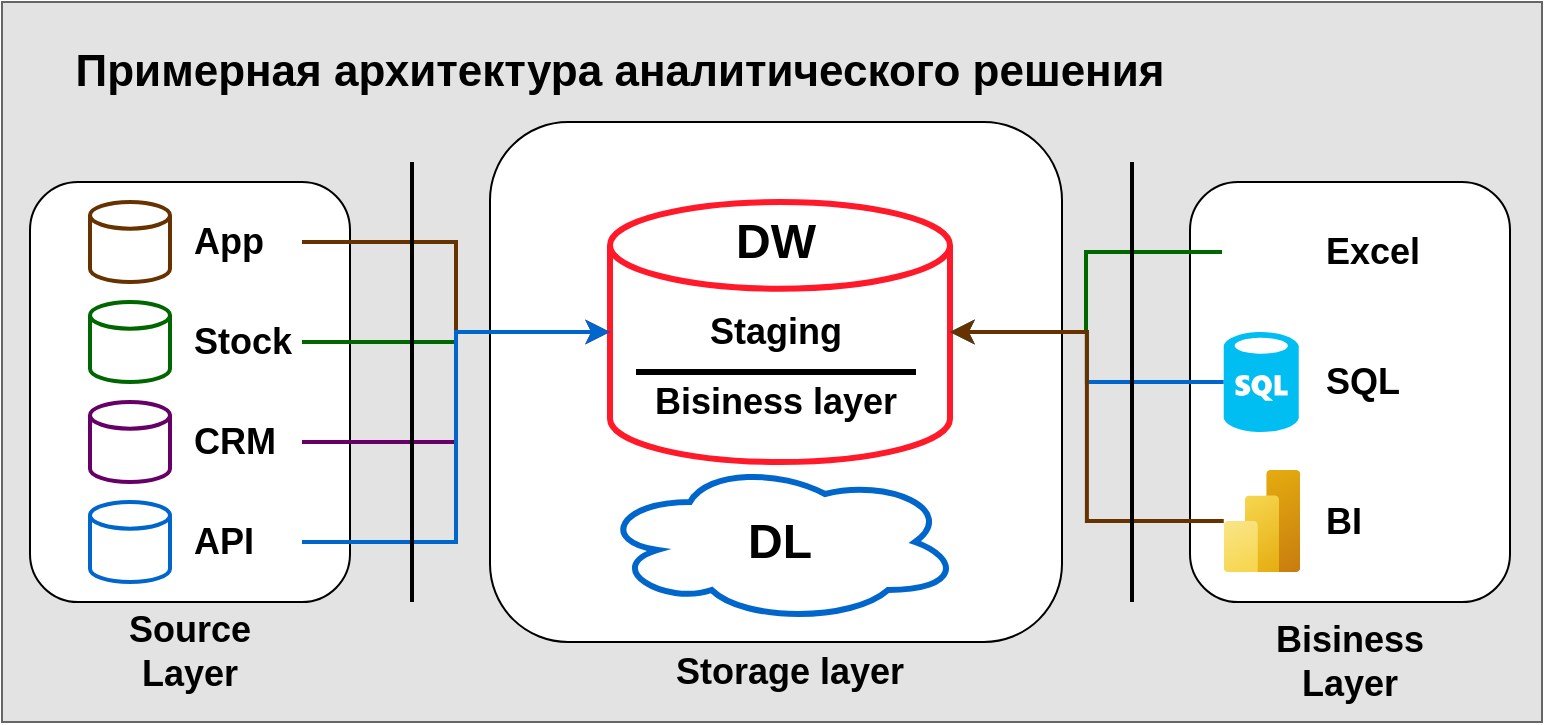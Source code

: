 <mxfile version="24.7.5">
  <diagram name="Страница — 1" id="hNXLFeZa8NEh3514LAsu">
    <mxGraphModel dx="1032" dy="618" grid="1" gridSize="10" guides="1" tooltips="1" connect="1" arrows="1" fold="1" page="1" pageScale="1" pageWidth="827" pageHeight="1169" math="0" shadow="0">
      <root>
        <mxCell id="0" />
        <mxCell id="1" parent="0" />
        <mxCell id="0AP3CNTXofGZZ-9nhlWj-21" value="" style="rounded=0;whiteSpace=wrap;html=1;fillColor=#E3E3E3;strokeColor=#666666;fontColor=#663300;" parent="1" vertex="1">
          <mxGeometry x="20" y="20" width="770" height="360" as="geometry" />
        </mxCell>
        <mxCell id="0AP3CNTXofGZZ-9nhlWj-1" value="" style="rounded=1;whiteSpace=wrap;html=1;labelBorderColor=default;" parent="1" vertex="1">
          <mxGeometry x="34" y="110" width="160" height="210" as="geometry" />
        </mxCell>
        <mxCell id="0AP3CNTXofGZZ-9nhlWj-16" value="" style="strokeWidth=2;html=1;shape=mxgraph.flowchart.database;whiteSpace=wrap;strokeColor=#660066;" parent="1" vertex="1">
          <mxGeometry x="64" y="220" width="40" height="40" as="geometry" />
        </mxCell>
        <mxCell id="0AP3CNTXofGZZ-9nhlWj-18" value="" style="strokeWidth=2;html=1;shape=mxgraph.flowchart.database;whiteSpace=wrap;strokeColor=#006600;" parent="1" vertex="1">
          <mxGeometry x="64" y="170" width="40" height="40" as="geometry" />
        </mxCell>
        <mxCell id="0AP3CNTXofGZZ-9nhlWj-19" value="" style="strokeWidth=2;html=1;shape=mxgraph.flowchart.database;whiteSpace=wrap;strokeColor=#663300;" parent="1" vertex="1">
          <mxGeometry x="64" y="120" width="40" height="40" as="geometry" />
        </mxCell>
        <mxCell id="0AP3CNTXofGZZ-9nhlWj-20" value="Source&lt;div&gt;Layer&lt;/div&gt;" style="text;html=1;align=center;verticalAlign=middle;whiteSpace=wrap;rounded=0;fontSize=18;fontStyle=1" parent="1" vertex="1">
          <mxGeometry x="64" y="320" width="100" height="50" as="geometry" />
        </mxCell>
        <mxCell id="0AP3CNTXofGZZ-9nhlWj-22" value="&lt;font style=&quot;font-size: 22px;&quot;&gt;Примерная архитектура аналитического решения&lt;/font&gt;" style="text;html=1;align=center;verticalAlign=middle;whiteSpace=wrap;rounded=0;fontSize=22;fontStyle=1" parent="1" vertex="1">
          <mxGeometry x="54" y="40" width="550" height="30" as="geometry" />
        </mxCell>
        <mxCell id="0AP3CNTXofGZZ-9nhlWj-62" style="edgeStyle=orthogonalEdgeStyle;rounded=0;orthogonalLoop=1;jettySize=auto;html=1;labelBackgroundColor=none;fontSize=14;strokeWidth=2;strokeColor=#663300;" parent="1" source="0AP3CNTXofGZZ-9nhlWj-23" target="0AP3CNTXofGZZ-9nhlWj-30" edge="1">
          <mxGeometry relative="1" as="geometry" />
        </mxCell>
        <mxCell id="0AP3CNTXofGZZ-9nhlWj-23" value="App" style="text;html=1;align=left;verticalAlign=middle;whiteSpace=wrap;rounded=0;fontSize=18;fontStyle=1" parent="1" vertex="1">
          <mxGeometry x="114" y="125" width="56" height="30" as="geometry" />
        </mxCell>
        <mxCell id="0AP3CNTXofGZZ-9nhlWj-63" style="edgeStyle=orthogonalEdgeStyle;rounded=0;orthogonalLoop=1;jettySize=auto;html=1;labelBackgroundColor=none;fontSize=14;strokeWidth=2;strokeColor=#006600;" parent="1" source="0AP3CNTXofGZZ-9nhlWj-24" target="0AP3CNTXofGZZ-9nhlWj-30" edge="1">
          <mxGeometry relative="1" as="geometry" />
        </mxCell>
        <mxCell id="0AP3CNTXofGZZ-9nhlWj-24" value="Stock" style="text;html=1;align=left;verticalAlign=middle;whiteSpace=wrap;rounded=0;fontSize=18;fontStyle=1" parent="1" vertex="1">
          <mxGeometry x="114" y="175" width="56" height="30" as="geometry" />
        </mxCell>
        <mxCell id="0AP3CNTXofGZZ-9nhlWj-25" value="CRM" style="text;html=1;align=left;verticalAlign=middle;whiteSpace=wrap;rounded=0;fontSize=18;fontStyle=1" parent="1" vertex="1">
          <mxGeometry x="114" y="225" width="56" height="30" as="geometry" />
        </mxCell>
        <mxCell id="0AP3CNTXofGZZ-9nhlWj-26" value="" style="strokeWidth=2;html=1;shape=mxgraph.flowchart.database;whiteSpace=wrap;strokeColor=#0066CC;" parent="1" vertex="1">
          <mxGeometry x="64" y="270" width="40" height="40" as="geometry" />
        </mxCell>
        <mxCell id="0AP3CNTXofGZZ-9nhlWj-27" value="API" style="text;html=1;align=left;verticalAlign=middle;whiteSpace=wrap;rounded=0;fontSize=18;fontStyle=1" parent="1" vertex="1">
          <mxGeometry x="114" y="275" width="56" height="30" as="geometry" />
        </mxCell>
        <mxCell id="0AP3CNTXofGZZ-9nhlWj-28" value="" style="rounded=1;whiteSpace=wrap;html=1;" parent="1" vertex="1">
          <mxGeometry x="264" y="80" width="286" height="260" as="geometry" />
        </mxCell>
        <mxCell id="0AP3CNTXofGZZ-9nhlWj-29" value="" style="rounded=1;whiteSpace=wrap;html=1;" parent="1" vertex="1">
          <mxGeometry x="614" y="110" width="160" height="210" as="geometry" />
        </mxCell>
        <mxCell id="0AP3CNTXofGZZ-9nhlWj-30" value="" style="strokeWidth=3;html=1;shape=mxgraph.flowchart.database;whiteSpace=wrap;strokeColor=#FF1929;" parent="1" vertex="1">
          <mxGeometry x="324" y="120" width="170" height="130" as="geometry" />
        </mxCell>
        <mxCell id="0AP3CNTXofGZZ-9nhlWj-32" value="Storage layer" style="text;html=1;align=center;verticalAlign=middle;whiteSpace=wrap;rounded=0;fontSize=18;fontStyle=1" parent="1" vertex="1">
          <mxGeometry x="347" y="340" width="134" height="30" as="geometry" />
        </mxCell>
        <mxCell id="0AP3CNTXofGZZ-9nhlWj-34" value="" style="ellipse;shape=cloud;whiteSpace=wrap;html=1;strokeWidth=3;strokeColor=#0066CC;" parent="1" vertex="1">
          <mxGeometry x="319" y="250" width="180" height="80" as="geometry" />
        </mxCell>
        <mxCell id="0AP3CNTXofGZZ-9nhlWj-35" value="DL" style="text;html=1;align=center;verticalAlign=middle;whiteSpace=wrap;rounded=0;fontSize=24;fontStyle=1" parent="1" vertex="1">
          <mxGeometry x="369" y="275" width="80" height="30" as="geometry" />
        </mxCell>
        <mxCell id="0AP3CNTXofGZZ-9nhlWj-36" value="DW" style="text;html=1;align=center;verticalAlign=middle;whiteSpace=wrap;rounded=0;fontSize=24;fontStyle=1" parent="1" vertex="1">
          <mxGeometry x="367" y="125" width="80" height="30" as="geometry" />
        </mxCell>
        <mxCell id="0AP3CNTXofGZZ-9nhlWj-37" value="Staging" style="text;html=1;align=center;verticalAlign=middle;whiteSpace=wrap;rounded=0;fontSize=18;fontStyle=1" parent="1" vertex="1">
          <mxGeometry x="367" y="170" width="80" height="30" as="geometry" />
        </mxCell>
        <mxCell id="0AP3CNTXofGZZ-9nhlWj-38" value="Bisiness layer" style="text;html=1;align=center;verticalAlign=middle;whiteSpace=wrap;rounded=0;fontSize=18;fontStyle=1" parent="1" vertex="1">
          <mxGeometry x="337" y="205" width="140" height="30" as="geometry" />
        </mxCell>
        <mxCell id="0AP3CNTXofGZZ-9nhlWj-39" value="" style="endArrow=none;html=1;rounded=0;entryX=1;entryY=0;entryDx=0;entryDy=0;exitX=0;exitY=0;exitDx=0;exitDy=0;strokeWidth=3;" parent="1" source="0AP3CNTXofGZZ-9nhlWj-38" target="0AP3CNTXofGZZ-9nhlWj-38" edge="1">
          <mxGeometry width="50" height="50" relative="1" as="geometry">
            <mxPoint x="420" y="220" as="sourcePoint" />
            <mxPoint x="470" y="170" as="targetPoint" />
          </mxGeometry>
        </mxCell>
        <mxCell id="0AP3CNTXofGZZ-9nhlWj-40" value="Bisiness&lt;div&gt;Layer&lt;/div&gt;" style="text;html=1;align=center;verticalAlign=middle;whiteSpace=wrap;rounded=0;fontSize=18;fontStyle=1" parent="1" vertex="1">
          <mxGeometry x="619" y="330" width="150" height="40" as="geometry" />
        </mxCell>
        <mxCell id="0AP3CNTXofGZZ-9nhlWj-54" style="edgeStyle=orthogonalEdgeStyle;rounded=0;orthogonalLoop=1;jettySize=auto;html=1;strokeWidth=2;strokeColor=#006600;" parent="1" source="0AP3CNTXofGZZ-9nhlWj-41" target="0AP3CNTXofGZZ-9nhlWj-30" edge="1">
          <mxGeometry relative="1" as="geometry" />
        </mxCell>
        <mxCell id="0AP3CNTXofGZZ-9nhlWj-41" value="" style="shape=image;html=1;verticalAlign=top;verticalLabelPosition=bottom;labelBackgroundColor=#ffffff;imageAspect=0;aspect=fixed;image=https://cdn3.iconfinder.com/data/icons/document-icons-2/30/647702-excel-128.png" parent="1" vertex="1">
          <mxGeometry x="630" y="125" width="40" height="40" as="geometry" />
        </mxCell>
        <mxCell id="0AP3CNTXofGZZ-9nhlWj-53" style="edgeStyle=orthogonalEdgeStyle;rounded=0;orthogonalLoop=1;jettySize=auto;html=1;strokeWidth=2;strokeColor=#0066CC;" parent="1" source="0AP3CNTXofGZZ-9nhlWj-42" target="0AP3CNTXofGZZ-9nhlWj-30" edge="1">
          <mxGeometry relative="1" as="geometry" />
        </mxCell>
        <mxCell id="0AP3CNTXofGZZ-9nhlWj-42" value="" style="verticalLabelPosition=bottom;html=1;verticalAlign=top;align=center;strokeColor=none;fillColor=#00BEF2;shape=mxgraph.azure.sql_database;" parent="1" vertex="1">
          <mxGeometry x="630.87" y="185" width="37.5" height="50" as="geometry" />
        </mxCell>
        <mxCell id="0AP3CNTXofGZZ-9nhlWj-43" value="" style="image;aspect=fixed;html=1;points=[];align=center;fontSize=12;image=img/lib/azure2/analytics/Power_BI_Embedded.svg;" parent="1" vertex="1">
          <mxGeometry x="630.87" y="254" width="38.25" height="51" as="geometry" />
        </mxCell>
        <mxCell id="0AP3CNTXofGZZ-9nhlWj-44" value="Excel" style="text;html=1;align=left;verticalAlign=middle;whiteSpace=wrap;rounded=0;fontSize=18;fontStyle=1" parent="1" vertex="1">
          <mxGeometry x="680" y="130" width="80" height="30" as="geometry" />
        </mxCell>
        <mxCell id="0AP3CNTXofGZZ-9nhlWj-45" value="SQL" style="text;html=1;align=left;verticalAlign=middle;whiteSpace=wrap;rounded=0;fontSize=18;fontStyle=1" parent="1" vertex="1">
          <mxGeometry x="680" y="195" width="80" height="30" as="geometry" />
        </mxCell>
        <mxCell id="0AP3CNTXofGZZ-9nhlWj-46" value="BI" style="text;html=1;align=left;verticalAlign=middle;whiteSpace=wrap;rounded=0;fontSize=18;fontStyle=1" parent="1" vertex="1">
          <mxGeometry x="680" y="264.5" width="80" height="30" as="geometry" />
        </mxCell>
        <mxCell id="0AP3CNTXofGZZ-9nhlWj-52" style="edgeStyle=orthogonalEdgeStyle;rounded=0;orthogonalLoop=1;jettySize=auto;html=1;entryX=1;entryY=0.5;entryDx=0;entryDy=0;entryPerimeter=0;strokeWidth=2;strokeColor=#663300;" parent="1" source="0AP3CNTXofGZZ-9nhlWj-43" target="0AP3CNTXofGZZ-9nhlWj-30" edge="1">
          <mxGeometry relative="1" as="geometry" />
        </mxCell>
        <mxCell id="0AP3CNTXofGZZ-9nhlWj-64" style="edgeStyle=orthogonalEdgeStyle;rounded=0;orthogonalLoop=1;jettySize=auto;html=1;entryX=0;entryY=0.5;entryDx=0;entryDy=0;entryPerimeter=0;labelBackgroundColor=none;fontSize=14;strokeWidth=2;strokeColor=#660066;" parent="1" source="0AP3CNTXofGZZ-9nhlWj-25" target="0AP3CNTXofGZZ-9nhlWj-30" edge="1">
          <mxGeometry relative="1" as="geometry" />
        </mxCell>
        <mxCell id="0AP3CNTXofGZZ-9nhlWj-65" style="edgeStyle=orthogonalEdgeStyle;rounded=0;orthogonalLoop=1;jettySize=auto;html=1;entryX=0;entryY=0.5;entryDx=0;entryDy=0;entryPerimeter=0;labelBackgroundColor=none;fontSize=14;strokeWidth=2;strokeColor=#0066CC;" parent="1" source="0AP3CNTXofGZZ-9nhlWj-27" target="0AP3CNTXofGZZ-9nhlWj-30" edge="1">
          <mxGeometry relative="1" as="geometry" />
        </mxCell>
        <mxCell id="0AP3CNTXofGZZ-9nhlWj-66" value="" style="line;strokeWidth=2;direction=south;html=1;perimeter=backbonePerimeter;points=[];outlineConnect=0;" parent="1" vertex="1">
          <mxGeometry x="220" y="100" width="10" height="220" as="geometry" />
        </mxCell>
        <mxCell id="0AP3CNTXofGZZ-9nhlWj-68" value="" style="line;strokeWidth=2;direction=south;html=1;perimeter=backbonePerimeter;points=[];outlineConnect=0;" parent="1" vertex="1">
          <mxGeometry x="580" y="100" width="10" height="220" as="geometry" />
        </mxCell>
      </root>
    </mxGraphModel>
  </diagram>
</mxfile>
